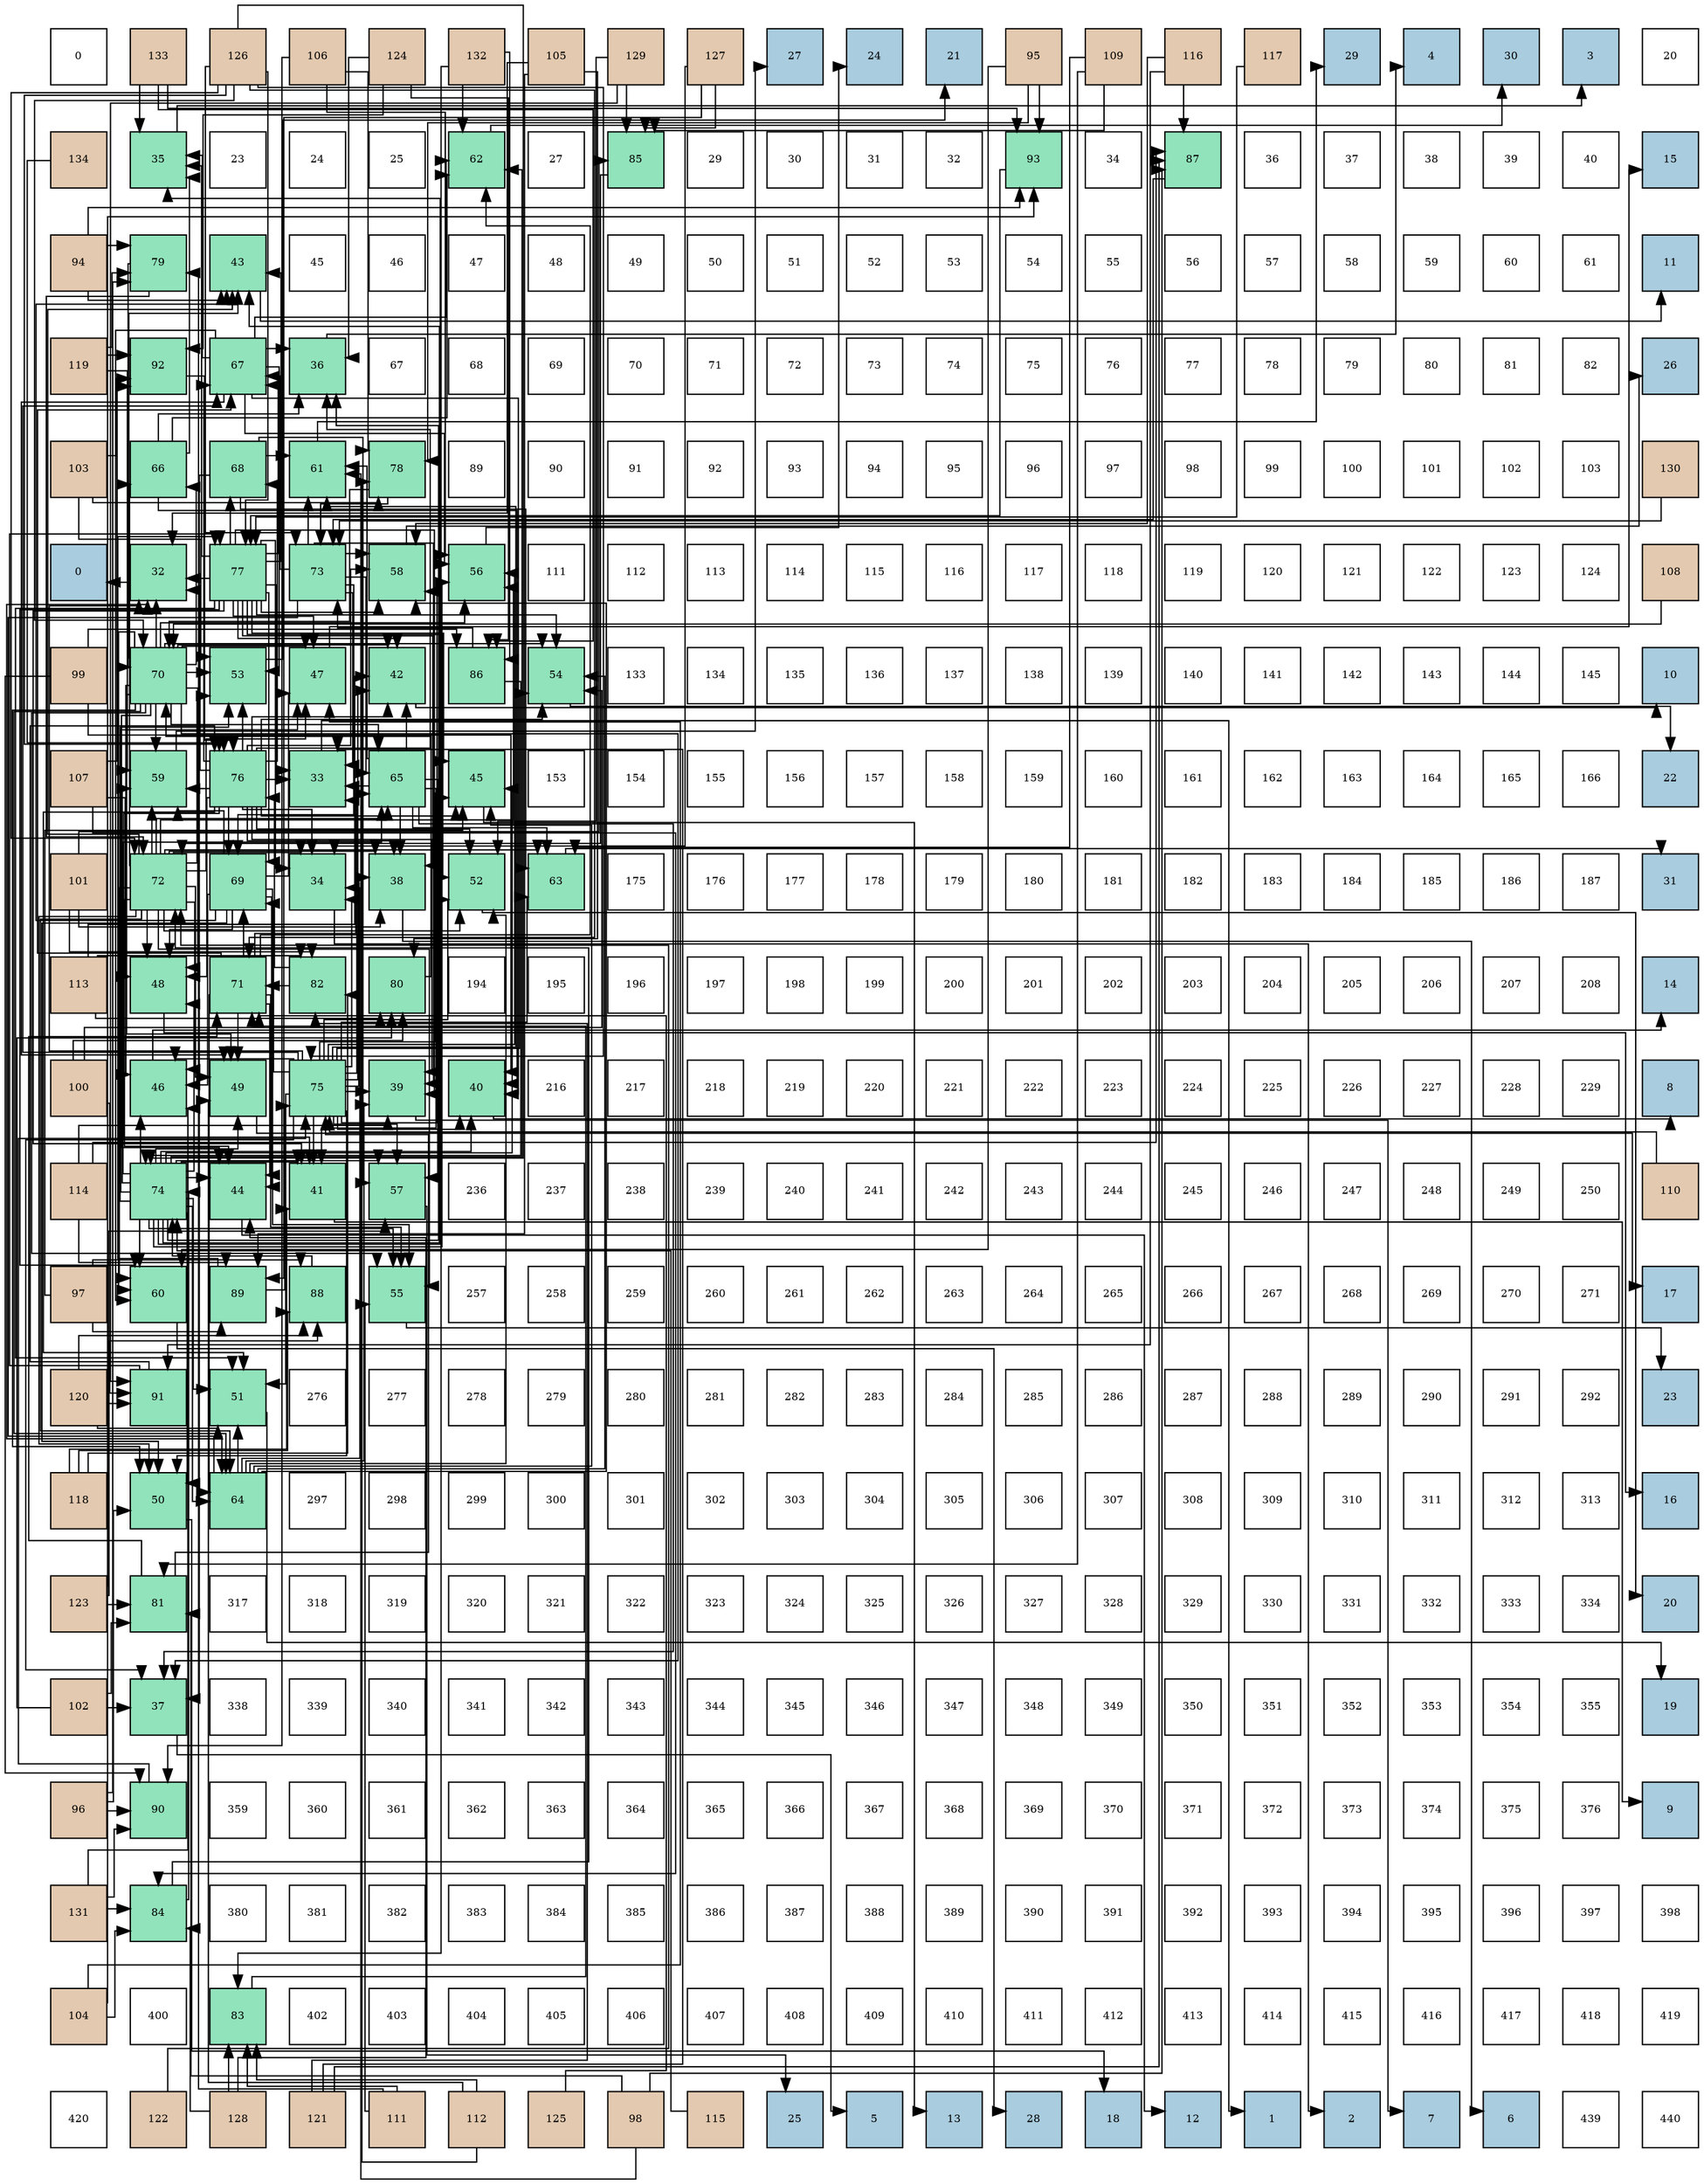 digraph layout{
 rankdir=TB;
 splines=ortho;
 node [style=filled shape=square fixedsize=true width=0.6];
0[label="0", fontsize=8, fillcolor="#ffffff"];
1[label="133", fontsize=8, fillcolor="#e3c9af"];
2[label="126", fontsize=8, fillcolor="#e3c9af"];
3[label="106", fontsize=8, fillcolor="#e3c9af"];
4[label="124", fontsize=8, fillcolor="#e3c9af"];
5[label="132", fontsize=8, fillcolor="#e3c9af"];
6[label="105", fontsize=8, fillcolor="#e3c9af"];
7[label="129", fontsize=8, fillcolor="#e3c9af"];
8[label="127", fontsize=8, fillcolor="#e3c9af"];
9[label="27", fontsize=8, fillcolor="#a9ccde"];
10[label="24", fontsize=8, fillcolor="#a9ccde"];
11[label="21", fontsize=8, fillcolor="#a9ccde"];
12[label="95", fontsize=8, fillcolor="#e3c9af"];
13[label="109", fontsize=8, fillcolor="#e3c9af"];
14[label="116", fontsize=8, fillcolor="#e3c9af"];
15[label="117", fontsize=8, fillcolor="#e3c9af"];
16[label="29", fontsize=8, fillcolor="#a9ccde"];
17[label="4", fontsize=8, fillcolor="#a9ccde"];
18[label="30", fontsize=8, fillcolor="#a9ccde"];
19[label="3", fontsize=8, fillcolor="#a9ccde"];
20[label="20", fontsize=8, fillcolor="#ffffff"];
21[label="134", fontsize=8, fillcolor="#e3c9af"];
22[label="35", fontsize=8, fillcolor="#91e3bb"];
23[label="23", fontsize=8, fillcolor="#ffffff"];
24[label="24", fontsize=8, fillcolor="#ffffff"];
25[label="25", fontsize=8, fillcolor="#ffffff"];
26[label="62", fontsize=8, fillcolor="#91e3bb"];
27[label="27", fontsize=8, fillcolor="#ffffff"];
28[label="85", fontsize=8, fillcolor="#91e3bb"];
29[label="29", fontsize=8, fillcolor="#ffffff"];
30[label="30", fontsize=8, fillcolor="#ffffff"];
31[label="31", fontsize=8, fillcolor="#ffffff"];
32[label="32", fontsize=8, fillcolor="#ffffff"];
33[label="93", fontsize=8, fillcolor="#91e3bb"];
34[label="34", fontsize=8, fillcolor="#ffffff"];
35[label="87", fontsize=8, fillcolor="#91e3bb"];
36[label="36", fontsize=8, fillcolor="#ffffff"];
37[label="37", fontsize=8, fillcolor="#ffffff"];
38[label="38", fontsize=8, fillcolor="#ffffff"];
39[label="39", fontsize=8, fillcolor="#ffffff"];
40[label="40", fontsize=8, fillcolor="#ffffff"];
41[label="15", fontsize=8, fillcolor="#a9ccde"];
42[label="94", fontsize=8, fillcolor="#e3c9af"];
43[label="79", fontsize=8, fillcolor="#91e3bb"];
44[label="43", fontsize=8, fillcolor="#91e3bb"];
45[label="45", fontsize=8, fillcolor="#ffffff"];
46[label="46", fontsize=8, fillcolor="#ffffff"];
47[label="47", fontsize=8, fillcolor="#ffffff"];
48[label="48", fontsize=8, fillcolor="#ffffff"];
49[label="49", fontsize=8, fillcolor="#ffffff"];
50[label="50", fontsize=8, fillcolor="#ffffff"];
51[label="51", fontsize=8, fillcolor="#ffffff"];
52[label="52", fontsize=8, fillcolor="#ffffff"];
53[label="53", fontsize=8, fillcolor="#ffffff"];
54[label="54", fontsize=8, fillcolor="#ffffff"];
55[label="55", fontsize=8, fillcolor="#ffffff"];
56[label="56", fontsize=8, fillcolor="#ffffff"];
57[label="57", fontsize=8, fillcolor="#ffffff"];
58[label="58", fontsize=8, fillcolor="#ffffff"];
59[label="59", fontsize=8, fillcolor="#ffffff"];
60[label="60", fontsize=8, fillcolor="#ffffff"];
61[label="61", fontsize=8, fillcolor="#ffffff"];
62[label="11", fontsize=8, fillcolor="#a9ccde"];
63[label="119", fontsize=8, fillcolor="#e3c9af"];
64[label="92", fontsize=8, fillcolor="#91e3bb"];
65[label="67", fontsize=8, fillcolor="#91e3bb"];
66[label="36", fontsize=8, fillcolor="#91e3bb"];
67[label="67", fontsize=8, fillcolor="#ffffff"];
68[label="68", fontsize=8, fillcolor="#ffffff"];
69[label="69", fontsize=8, fillcolor="#ffffff"];
70[label="70", fontsize=8, fillcolor="#ffffff"];
71[label="71", fontsize=8, fillcolor="#ffffff"];
72[label="72", fontsize=8, fillcolor="#ffffff"];
73[label="73", fontsize=8, fillcolor="#ffffff"];
74[label="74", fontsize=8, fillcolor="#ffffff"];
75[label="75", fontsize=8, fillcolor="#ffffff"];
76[label="76", fontsize=8, fillcolor="#ffffff"];
77[label="77", fontsize=8, fillcolor="#ffffff"];
78[label="78", fontsize=8, fillcolor="#ffffff"];
79[label="79", fontsize=8, fillcolor="#ffffff"];
80[label="80", fontsize=8, fillcolor="#ffffff"];
81[label="81", fontsize=8, fillcolor="#ffffff"];
82[label="82", fontsize=8, fillcolor="#ffffff"];
83[label="26", fontsize=8, fillcolor="#a9ccde"];
84[label="103", fontsize=8, fillcolor="#e3c9af"];
85[label="66", fontsize=8, fillcolor="#91e3bb"];
86[label="68", fontsize=8, fillcolor="#91e3bb"];
87[label="61", fontsize=8, fillcolor="#91e3bb"];
88[label="78", fontsize=8, fillcolor="#91e3bb"];
89[label="89", fontsize=8, fillcolor="#ffffff"];
90[label="90", fontsize=8, fillcolor="#ffffff"];
91[label="91", fontsize=8, fillcolor="#ffffff"];
92[label="92", fontsize=8, fillcolor="#ffffff"];
93[label="93", fontsize=8, fillcolor="#ffffff"];
94[label="94", fontsize=8, fillcolor="#ffffff"];
95[label="95", fontsize=8, fillcolor="#ffffff"];
96[label="96", fontsize=8, fillcolor="#ffffff"];
97[label="97", fontsize=8, fillcolor="#ffffff"];
98[label="98", fontsize=8, fillcolor="#ffffff"];
99[label="99", fontsize=8, fillcolor="#ffffff"];
100[label="100", fontsize=8, fillcolor="#ffffff"];
101[label="101", fontsize=8, fillcolor="#ffffff"];
102[label="102", fontsize=8, fillcolor="#ffffff"];
103[label="103", fontsize=8, fillcolor="#ffffff"];
104[label="130", fontsize=8, fillcolor="#e3c9af"];
105[label="0", fontsize=8, fillcolor="#a9ccde"];
106[label="32", fontsize=8, fillcolor="#91e3bb"];
107[label="77", fontsize=8, fillcolor="#91e3bb"];
108[label="73", fontsize=8, fillcolor="#91e3bb"];
109[label="58", fontsize=8, fillcolor="#91e3bb"];
110[label="56", fontsize=8, fillcolor="#91e3bb"];
111[label="111", fontsize=8, fillcolor="#ffffff"];
112[label="112", fontsize=8, fillcolor="#ffffff"];
113[label="113", fontsize=8, fillcolor="#ffffff"];
114[label="114", fontsize=8, fillcolor="#ffffff"];
115[label="115", fontsize=8, fillcolor="#ffffff"];
116[label="116", fontsize=8, fillcolor="#ffffff"];
117[label="117", fontsize=8, fillcolor="#ffffff"];
118[label="118", fontsize=8, fillcolor="#ffffff"];
119[label="119", fontsize=8, fillcolor="#ffffff"];
120[label="120", fontsize=8, fillcolor="#ffffff"];
121[label="121", fontsize=8, fillcolor="#ffffff"];
122[label="122", fontsize=8, fillcolor="#ffffff"];
123[label="123", fontsize=8, fillcolor="#ffffff"];
124[label="124", fontsize=8, fillcolor="#ffffff"];
125[label="108", fontsize=8, fillcolor="#e3c9af"];
126[label="99", fontsize=8, fillcolor="#e3c9af"];
127[label="70", fontsize=8, fillcolor="#91e3bb"];
128[label="53", fontsize=8, fillcolor="#91e3bb"];
129[label="47", fontsize=8, fillcolor="#91e3bb"];
130[label="42", fontsize=8, fillcolor="#91e3bb"];
131[label="86", fontsize=8, fillcolor="#91e3bb"];
132[label="54", fontsize=8, fillcolor="#91e3bb"];
133[label="133", fontsize=8, fillcolor="#ffffff"];
134[label="134", fontsize=8, fillcolor="#ffffff"];
135[label="135", fontsize=8, fillcolor="#ffffff"];
136[label="136", fontsize=8, fillcolor="#ffffff"];
137[label="137", fontsize=8, fillcolor="#ffffff"];
138[label="138", fontsize=8, fillcolor="#ffffff"];
139[label="139", fontsize=8, fillcolor="#ffffff"];
140[label="140", fontsize=8, fillcolor="#ffffff"];
141[label="141", fontsize=8, fillcolor="#ffffff"];
142[label="142", fontsize=8, fillcolor="#ffffff"];
143[label="143", fontsize=8, fillcolor="#ffffff"];
144[label="144", fontsize=8, fillcolor="#ffffff"];
145[label="145", fontsize=8, fillcolor="#ffffff"];
146[label="10", fontsize=8, fillcolor="#a9ccde"];
147[label="107", fontsize=8, fillcolor="#e3c9af"];
148[label="59", fontsize=8, fillcolor="#91e3bb"];
149[label="76", fontsize=8, fillcolor="#91e3bb"];
150[label="33", fontsize=8, fillcolor="#91e3bb"];
151[label="65", fontsize=8, fillcolor="#91e3bb"];
152[label="45", fontsize=8, fillcolor="#91e3bb"];
153[label="153", fontsize=8, fillcolor="#ffffff"];
154[label="154", fontsize=8, fillcolor="#ffffff"];
155[label="155", fontsize=8, fillcolor="#ffffff"];
156[label="156", fontsize=8, fillcolor="#ffffff"];
157[label="157", fontsize=8, fillcolor="#ffffff"];
158[label="158", fontsize=8, fillcolor="#ffffff"];
159[label="159", fontsize=8, fillcolor="#ffffff"];
160[label="160", fontsize=8, fillcolor="#ffffff"];
161[label="161", fontsize=8, fillcolor="#ffffff"];
162[label="162", fontsize=8, fillcolor="#ffffff"];
163[label="163", fontsize=8, fillcolor="#ffffff"];
164[label="164", fontsize=8, fillcolor="#ffffff"];
165[label="165", fontsize=8, fillcolor="#ffffff"];
166[label="166", fontsize=8, fillcolor="#ffffff"];
167[label="22", fontsize=8, fillcolor="#a9ccde"];
168[label="101", fontsize=8, fillcolor="#e3c9af"];
169[label="72", fontsize=8, fillcolor="#91e3bb"];
170[label="69", fontsize=8, fillcolor="#91e3bb"];
171[label="34", fontsize=8, fillcolor="#91e3bb"];
172[label="38", fontsize=8, fillcolor="#91e3bb"];
173[label="52", fontsize=8, fillcolor="#91e3bb"];
174[label="63", fontsize=8, fillcolor="#91e3bb"];
175[label="175", fontsize=8, fillcolor="#ffffff"];
176[label="176", fontsize=8, fillcolor="#ffffff"];
177[label="177", fontsize=8, fillcolor="#ffffff"];
178[label="178", fontsize=8, fillcolor="#ffffff"];
179[label="179", fontsize=8, fillcolor="#ffffff"];
180[label="180", fontsize=8, fillcolor="#ffffff"];
181[label="181", fontsize=8, fillcolor="#ffffff"];
182[label="182", fontsize=8, fillcolor="#ffffff"];
183[label="183", fontsize=8, fillcolor="#ffffff"];
184[label="184", fontsize=8, fillcolor="#ffffff"];
185[label="185", fontsize=8, fillcolor="#ffffff"];
186[label="186", fontsize=8, fillcolor="#ffffff"];
187[label="187", fontsize=8, fillcolor="#ffffff"];
188[label="31", fontsize=8, fillcolor="#a9ccde"];
189[label="113", fontsize=8, fillcolor="#e3c9af"];
190[label="48", fontsize=8, fillcolor="#91e3bb"];
191[label="71", fontsize=8, fillcolor="#91e3bb"];
192[label="82", fontsize=8, fillcolor="#91e3bb"];
193[label="80", fontsize=8, fillcolor="#91e3bb"];
194[label="194", fontsize=8, fillcolor="#ffffff"];
195[label="195", fontsize=8, fillcolor="#ffffff"];
196[label="196", fontsize=8, fillcolor="#ffffff"];
197[label="197", fontsize=8, fillcolor="#ffffff"];
198[label="198", fontsize=8, fillcolor="#ffffff"];
199[label="199", fontsize=8, fillcolor="#ffffff"];
200[label="200", fontsize=8, fillcolor="#ffffff"];
201[label="201", fontsize=8, fillcolor="#ffffff"];
202[label="202", fontsize=8, fillcolor="#ffffff"];
203[label="203", fontsize=8, fillcolor="#ffffff"];
204[label="204", fontsize=8, fillcolor="#ffffff"];
205[label="205", fontsize=8, fillcolor="#ffffff"];
206[label="206", fontsize=8, fillcolor="#ffffff"];
207[label="207", fontsize=8, fillcolor="#ffffff"];
208[label="208", fontsize=8, fillcolor="#ffffff"];
209[label="14", fontsize=8, fillcolor="#a9ccde"];
210[label="100", fontsize=8, fillcolor="#e3c9af"];
211[label="46", fontsize=8, fillcolor="#91e3bb"];
212[label="49", fontsize=8, fillcolor="#91e3bb"];
213[label="75", fontsize=8, fillcolor="#91e3bb"];
214[label="39", fontsize=8, fillcolor="#91e3bb"];
215[label="40", fontsize=8, fillcolor="#91e3bb"];
216[label="216", fontsize=8, fillcolor="#ffffff"];
217[label="217", fontsize=8, fillcolor="#ffffff"];
218[label="218", fontsize=8, fillcolor="#ffffff"];
219[label="219", fontsize=8, fillcolor="#ffffff"];
220[label="220", fontsize=8, fillcolor="#ffffff"];
221[label="221", fontsize=8, fillcolor="#ffffff"];
222[label="222", fontsize=8, fillcolor="#ffffff"];
223[label="223", fontsize=8, fillcolor="#ffffff"];
224[label="224", fontsize=8, fillcolor="#ffffff"];
225[label="225", fontsize=8, fillcolor="#ffffff"];
226[label="226", fontsize=8, fillcolor="#ffffff"];
227[label="227", fontsize=8, fillcolor="#ffffff"];
228[label="228", fontsize=8, fillcolor="#ffffff"];
229[label="229", fontsize=8, fillcolor="#ffffff"];
230[label="8", fontsize=8, fillcolor="#a9ccde"];
231[label="114", fontsize=8, fillcolor="#e3c9af"];
232[label="74", fontsize=8, fillcolor="#91e3bb"];
233[label="44", fontsize=8, fillcolor="#91e3bb"];
234[label="41", fontsize=8, fillcolor="#91e3bb"];
235[label="57", fontsize=8, fillcolor="#91e3bb"];
236[label="236", fontsize=8, fillcolor="#ffffff"];
237[label="237", fontsize=8, fillcolor="#ffffff"];
238[label="238", fontsize=8, fillcolor="#ffffff"];
239[label="239", fontsize=8, fillcolor="#ffffff"];
240[label="240", fontsize=8, fillcolor="#ffffff"];
241[label="241", fontsize=8, fillcolor="#ffffff"];
242[label="242", fontsize=8, fillcolor="#ffffff"];
243[label="243", fontsize=8, fillcolor="#ffffff"];
244[label="244", fontsize=8, fillcolor="#ffffff"];
245[label="245", fontsize=8, fillcolor="#ffffff"];
246[label="246", fontsize=8, fillcolor="#ffffff"];
247[label="247", fontsize=8, fillcolor="#ffffff"];
248[label="248", fontsize=8, fillcolor="#ffffff"];
249[label="249", fontsize=8, fillcolor="#ffffff"];
250[label="250", fontsize=8, fillcolor="#ffffff"];
251[label="110", fontsize=8, fillcolor="#e3c9af"];
252[label="97", fontsize=8, fillcolor="#e3c9af"];
253[label="60", fontsize=8, fillcolor="#91e3bb"];
254[label="89", fontsize=8, fillcolor="#91e3bb"];
255[label="88", fontsize=8, fillcolor="#91e3bb"];
256[label="55", fontsize=8, fillcolor="#91e3bb"];
257[label="257", fontsize=8, fillcolor="#ffffff"];
258[label="258", fontsize=8, fillcolor="#ffffff"];
259[label="259", fontsize=8, fillcolor="#ffffff"];
260[label="260", fontsize=8, fillcolor="#ffffff"];
261[label="261", fontsize=8, fillcolor="#ffffff"];
262[label="262", fontsize=8, fillcolor="#ffffff"];
263[label="263", fontsize=8, fillcolor="#ffffff"];
264[label="264", fontsize=8, fillcolor="#ffffff"];
265[label="265", fontsize=8, fillcolor="#ffffff"];
266[label="266", fontsize=8, fillcolor="#ffffff"];
267[label="267", fontsize=8, fillcolor="#ffffff"];
268[label="268", fontsize=8, fillcolor="#ffffff"];
269[label="269", fontsize=8, fillcolor="#ffffff"];
270[label="270", fontsize=8, fillcolor="#ffffff"];
271[label="271", fontsize=8, fillcolor="#ffffff"];
272[label="17", fontsize=8, fillcolor="#a9ccde"];
273[label="120", fontsize=8, fillcolor="#e3c9af"];
274[label="91", fontsize=8, fillcolor="#91e3bb"];
275[label="51", fontsize=8, fillcolor="#91e3bb"];
276[label="276", fontsize=8, fillcolor="#ffffff"];
277[label="277", fontsize=8, fillcolor="#ffffff"];
278[label="278", fontsize=8, fillcolor="#ffffff"];
279[label="279", fontsize=8, fillcolor="#ffffff"];
280[label="280", fontsize=8, fillcolor="#ffffff"];
281[label="281", fontsize=8, fillcolor="#ffffff"];
282[label="282", fontsize=8, fillcolor="#ffffff"];
283[label="283", fontsize=8, fillcolor="#ffffff"];
284[label="284", fontsize=8, fillcolor="#ffffff"];
285[label="285", fontsize=8, fillcolor="#ffffff"];
286[label="286", fontsize=8, fillcolor="#ffffff"];
287[label="287", fontsize=8, fillcolor="#ffffff"];
288[label="288", fontsize=8, fillcolor="#ffffff"];
289[label="289", fontsize=8, fillcolor="#ffffff"];
290[label="290", fontsize=8, fillcolor="#ffffff"];
291[label="291", fontsize=8, fillcolor="#ffffff"];
292[label="292", fontsize=8, fillcolor="#ffffff"];
293[label="23", fontsize=8, fillcolor="#a9ccde"];
294[label="118", fontsize=8, fillcolor="#e3c9af"];
295[label="50", fontsize=8, fillcolor="#91e3bb"];
296[label="64", fontsize=8, fillcolor="#91e3bb"];
297[label="297", fontsize=8, fillcolor="#ffffff"];
298[label="298", fontsize=8, fillcolor="#ffffff"];
299[label="299", fontsize=8, fillcolor="#ffffff"];
300[label="300", fontsize=8, fillcolor="#ffffff"];
301[label="301", fontsize=8, fillcolor="#ffffff"];
302[label="302", fontsize=8, fillcolor="#ffffff"];
303[label="303", fontsize=8, fillcolor="#ffffff"];
304[label="304", fontsize=8, fillcolor="#ffffff"];
305[label="305", fontsize=8, fillcolor="#ffffff"];
306[label="306", fontsize=8, fillcolor="#ffffff"];
307[label="307", fontsize=8, fillcolor="#ffffff"];
308[label="308", fontsize=8, fillcolor="#ffffff"];
309[label="309", fontsize=8, fillcolor="#ffffff"];
310[label="310", fontsize=8, fillcolor="#ffffff"];
311[label="311", fontsize=8, fillcolor="#ffffff"];
312[label="312", fontsize=8, fillcolor="#ffffff"];
313[label="313", fontsize=8, fillcolor="#ffffff"];
314[label="16", fontsize=8, fillcolor="#a9ccde"];
315[label="123", fontsize=8, fillcolor="#e3c9af"];
316[label="81", fontsize=8, fillcolor="#91e3bb"];
317[label="317", fontsize=8, fillcolor="#ffffff"];
318[label="318", fontsize=8, fillcolor="#ffffff"];
319[label="319", fontsize=8, fillcolor="#ffffff"];
320[label="320", fontsize=8, fillcolor="#ffffff"];
321[label="321", fontsize=8, fillcolor="#ffffff"];
322[label="322", fontsize=8, fillcolor="#ffffff"];
323[label="323", fontsize=8, fillcolor="#ffffff"];
324[label="324", fontsize=8, fillcolor="#ffffff"];
325[label="325", fontsize=8, fillcolor="#ffffff"];
326[label="326", fontsize=8, fillcolor="#ffffff"];
327[label="327", fontsize=8, fillcolor="#ffffff"];
328[label="328", fontsize=8, fillcolor="#ffffff"];
329[label="329", fontsize=8, fillcolor="#ffffff"];
330[label="330", fontsize=8, fillcolor="#ffffff"];
331[label="331", fontsize=8, fillcolor="#ffffff"];
332[label="332", fontsize=8, fillcolor="#ffffff"];
333[label="333", fontsize=8, fillcolor="#ffffff"];
334[label="334", fontsize=8, fillcolor="#ffffff"];
335[label="20", fontsize=8, fillcolor="#a9ccde"];
336[label="102", fontsize=8, fillcolor="#e3c9af"];
337[label="37", fontsize=8, fillcolor="#91e3bb"];
338[label="338", fontsize=8, fillcolor="#ffffff"];
339[label="339", fontsize=8, fillcolor="#ffffff"];
340[label="340", fontsize=8, fillcolor="#ffffff"];
341[label="341", fontsize=8, fillcolor="#ffffff"];
342[label="342", fontsize=8, fillcolor="#ffffff"];
343[label="343", fontsize=8, fillcolor="#ffffff"];
344[label="344", fontsize=8, fillcolor="#ffffff"];
345[label="345", fontsize=8, fillcolor="#ffffff"];
346[label="346", fontsize=8, fillcolor="#ffffff"];
347[label="347", fontsize=8, fillcolor="#ffffff"];
348[label="348", fontsize=8, fillcolor="#ffffff"];
349[label="349", fontsize=8, fillcolor="#ffffff"];
350[label="350", fontsize=8, fillcolor="#ffffff"];
351[label="351", fontsize=8, fillcolor="#ffffff"];
352[label="352", fontsize=8, fillcolor="#ffffff"];
353[label="353", fontsize=8, fillcolor="#ffffff"];
354[label="354", fontsize=8, fillcolor="#ffffff"];
355[label="355", fontsize=8, fillcolor="#ffffff"];
356[label="19", fontsize=8, fillcolor="#a9ccde"];
357[label="96", fontsize=8, fillcolor="#e3c9af"];
358[label="90", fontsize=8, fillcolor="#91e3bb"];
359[label="359", fontsize=8, fillcolor="#ffffff"];
360[label="360", fontsize=8, fillcolor="#ffffff"];
361[label="361", fontsize=8, fillcolor="#ffffff"];
362[label="362", fontsize=8, fillcolor="#ffffff"];
363[label="363", fontsize=8, fillcolor="#ffffff"];
364[label="364", fontsize=8, fillcolor="#ffffff"];
365[label="365", fontsize=8, fillcolor="#ffffff"];
366[label="366", fontsize=8, fillcolor="#ffffff"];
367[label="367", fontsize=8, fillcolor="#ffffff"];
368[label="368", fontsize=8, fillcolor="#ffffff"];
369[label="369", fontsize=8, fillcolor="#ffffff"];
370[label="370", fontsize=8, fillcolor="#ffffff"];
371[label="371", fontsize=8, fillcolor="#ffffff"];
372[label="372", fontsize=8, fillcolor="#ffffff"];
373[label="373", fontsize=8, fillcolor="#ffffff"];
374[label="374", fontsize=8, fillcolor="#ffffff"];
375[label="375", fontsize=8, fillcolor="#ffffff"];
376[label="376", fontsize=8, fillcolor="#ffffff"];
377[label="9", fontsize=8, fillcolor="#a9ccde"];
378[label="131", fontsize=8, fillcolor="#e3c9af"];
379[label="84", fontsize=8, fillcolor="#91e3bb"];
380[label="380", fontsize=8, fillcolor="#ffffff"];
381[label="381", fontsize=8, fillcolor="#ffffff"];
382[label="382", fontsize=8, fillcolor="#ffffff"];
383[label="383", fontsize=8, fillcolor="#ffffff"];
384[label="384", fontsize=8, fillcolor="#ffffff"];
385[label="385", fontsize=8, fillcolor="#ffffff"];
386[label="386", fontsize=8, fillcolor="#ffffff"];
387[label="387", fontsize=8, fillcolor="#ffffff"];
388[label="388", fontsize=8, fillcolor="#ffffff"];
389[label="389", fontsize=8, fillcolor="#ffffff"];
390[label="390", fontsize=8, fillcolor="#ffffff"];
391[label="391", fontsize=8, fillcolor="#ffffff"];
392[label="392", fontsize=8, fillcolor="#ffffff"];
393[label="393", fontsize=8, fillcolor="#ffffff"];
394[label="394", fontsize=8, fillcolor="#ffffff"];
395[label="395", fontsize=8, fillcolor="#ffffff"];
396[label="396", fontsize=8, fillcolor="#ffffff"];
397[label="397", fontsize=8, fillcolor="#ffffff"];
398[label="398", fontsize=8, fillcolor="#ffffff"];
399[label="104", fontsize=8, fillcolor="#e3c9af"];
400[label="400", fontsize=8, fillcolor="#ffffff"];
401[label="83", fontsize=8, fillcolor="#91e3bb"];
402[label="402", fontsize=8, fillcolor="#ffffff"];
403[label="403", fontsize=8, fillcolor="#ffffff"];
404[label="404", fontsize=8, fillcolor="#ffffff"];
405[label="405", fontsize=8, fillcolor="#ffffff"];
406[label="406", fontsize=8, fillcolor="#ffffff"];
407[label="407", fontsize=8, fillcolor="#ffffff"];
408[label="408", fontsize=8, fillcolor="#ffffff"];
409[label="409", fontsize=8, fillcolor="#ffffff"];
410[label="410", fontsize=8, fillcolor="#ffffff"];
411[label="411", fontsize=8, fillcolor="#ffffff"];
412[label="412", fontsize=8, fillcolor="#ffffff"];
413[label="413", fontsize=8, fillcolor="#ffffff"];
414[label="414", fontsize=8, fillcolor="#ffffff"];
415[label="415", fontsize=8, fillcolor="#ffffff"];
416[label="416", fontsize=8, fillcolor="#ffffff"];
417[label="417", fontsize=8, fillcolor="#ffffff"];
418[label="418", fontsize=8, fillcolor="#ffffff"];
419[label="419", fontsize=8, fillcolor="#ffffff"];
420[label="420", fontsize=8, fillcolor="#ffffff"];
421[label="122", fontsize=8, fillcolor="#e3c9af"];
422[label="128", fontsize=8, fillcolor="#e3c9af"];
423[label="121", fontsize=8, fillcolor="#e3c9af"];
424[label="111", fontsize=8, fillcolor="#e3c9af"];
425[label="112", fontsize=8, fillcolor="#e3c9af"];
426[label="125", fontsize=8, fillcolor="#e3c9af"];
427[label="98", fontsize=8, fillcolor="#e3c9af"];
428[label="115", fontsize=8, fillcolor="#e3c9af"];
429[label="25", fontsize=8, fillcolor="#a9ccde"];
430[label="5", fontsize=8, fillcolor="#a9ccde"];
431[label="13", fontsize=8, fillcolor="#a9ccde"];
432[label="28", fontsize=8, fillcolor="#a9ccde"];
433[label="18", fontsize=8, fillcolor="#a9ccde"];
434[label="12", fontsize=8, fillcolor="#a9ccde"];
435[label="1", fontsize=8, fillcolor="#a9ccde"];
436[label="2", fontsize=8, fillcolor="#a9ccde"];
437[label="7", fontsize=8, fillcolor="#a9ccde"];
438[label="6", fontsize=8, fillcolor="#a9ccde"];
439[label="439", fontsize=8, fillcolor="#ffffff"];
440[label="440", fontsize=8, fillcolor="#ffffff"];
edge [constraint=false, style=vis];106 -> 105;
150 -> 435;
171 -> 436;
22 -> 19;
66 -> 17;
337 -> 430;
172 -> 438;
214 -> 437;
215 -> 230;
234 -> 377;
130 -> 146;
44 -> 62;
233 -> 434;
152 -> 431;
211 -> 209;
129 -> 41;
190 -> 314;
212 -> 272;
295 -> 433;
275 -> 356;
173 -> 335;
128 -> 11;
132 -> 167;
256 -> 293;
110 -> 10;
235 -> 429;
109 -> 83;
148 -> 9;
253 -> 432;
87 -> 16;
26 -> 18;
174 -> 188;
296 -> 106;
296 -> 171;
296 -> 214;
296 -> 152;
296 -> 275;
296 -> 173;
296 -> 132;
296 -> 109;
151 -> 150;
151 -> 337;
151 -> 172;
151 -> 234;
151 -> 130;
151 -> 235;
151 -> 87;
151 -> 174;
85 -> 22;
85 -> 66;
85 -> 215;
85 -> 26;
65 -> 22;
65 -> 66;
65 -> 215;
65 -> 212;
65 -> 128;
65 -> 110;
65 -> 253;
65 -> 26;
86 -> 337;
86 -> 235;
86 -> 87;
86 -> 174;
170 -> 44;
170 -> 233;
170 -> 211;
170 -> 129;
170 -> 190;
170 -> 295;
170 -> 256;
170 -> 148;
127 -> 106;
127 -> 337;
127 -> 130;
127 -> 44;
127 -> 233;
127 -> 211;
127 -> 129;
127 -> 190;
127 -> 212;
127 -> 295;
127 -> 128;
127 -> 132;
127 -> 256;
127 -> 110;
127 -> 148;
127 -> 253;
127 -> 296;
127 -> 151;
127 -> 85;
191 -> 233;
191 -> 212;
191 -> 256;
191 -> 26;
191 -> 296;
191 -> 151;
191 -> 65;
191 -> 170;
169 -> 171;
169 -> 172;
169 -> 44;
169 -> 233;
169 -> 211;
169 -> 129;
169 -> 190;
169 -> 212;
169 -> 295;
169 -> 173;
169 -> 128;
169 -> 256;
169 -> 110;
169 -> 148;
169 -> 253;
169 -> 174;
169 -> 296;
169 -> 151;
169 -> 85;
108 -> 150;
108 -> 214;
108 -> 109;
108 -> 87;
108 -> 296;
108 -> 151;
108 -> 65;
108 -> 170;
232 -> 22;
232 -> 66;
232 -> 215;
232 -> 234;
232 -> 44;
232 -> 233;
232 -> 152;
232 -> 211;
232 -> 129;
232 -> 190;
232 -> 212;
232 -> 295;
232 -> 275;
232 -> 128;
232 -> 256;
232 -> 110;
232 -> 235;
232 -> 148;
232 -> 253;
232 -> 26;
232 -> 296;
232 -> 151;
213 -> 106;
213 -> 150;
213 -> 171;
213 -> 337;
213 -> 172;
213 -> 214;
213 -> 215;
213 -> 234;
213 -> 130;
213 -> 152;
213 -> 211;
213 -> 295;
213 -> 275;
213 -> 173;
213 -> 132;
213 -> 110;
213 -> 235;
213 -> 109;
213 -> 87;
213 -> 174;
213 -> 65;
213 -> 170;
149 -> 106;
149 -> 150;
149 -> 171;
149 -> 66;
149 -> 172;
149 -> 214;
149 -> 234;
149 -> 130;
149 -> 152;
149 -> 190;
149 -> 275;
149 -> 173;
149 -> 128;
149 -> 132;
149 -> 109;
149 -> 148;
149 -> 65;
149 -> 86;
149 -> 170;
107 -> 106;
107 -> 150;
107 -> 171;
107 -> 22;
107 -> 172;
107 -> 214;
107 -> 234;
107 -> 130;
107 -> 44;
107 -> 152;
107 -> 129;
107 -> 275;
107 -> 173;
107 -> 132;
107 -> 109;
107 -> 253;
107 -> 65;
107 -> 86;
107 -> 170;
88 -> 127;
88 -> 108;
43 -> 127;
43 -> 169;
193 -> 127;
316 -> 191;
316 -> 213;
192 -> 191;
192 -> 149;
401 -> 191;
379 -> 169;
379 -> 232;
28 -> 169;
131 -> 108;
131 -> 232;
35 -> 108;
255 -> 232;
254 -> 213;
254 -> 107;
358 -> 213;
274 -> 149;
274 -> 107;
64 -> 149;
33 -> 107;
42 -> 44;
42 -> 43;
42 -> 33;
12 -> 253;
12 -> 88;
12 -> 33;
357 -> 295;
357 -> 43;
357 -> 358;
252 -> 152;
252 -> 255;
252 -> 254;
427 -> 87;
427 -> 316;
427 -> 35;
126 -> 215;
126 -> 131;
126 -> 358;
210 -> 132;
210 -> 193;
210 -> 274;
168 -> 172;
168 -> 192;
168 -> 28;
336 -> 337;
336 -> 193;
336 -> 316;
84 -> 128;
84 -> 88;
84 -> 64;
399 -> 129;
399 -> 379;
399 -> 33;
6 -> 106;
6 -> 193;
6 -> 254;
3 -> 110;
3 -> 88;
3 -> 358;
147 -> 190;
147 -> 379;
147 -> 64;
125 -> 127;
13 -> 174;
13 -> 316;
13 -> 28;
251 -> 213;
424 -> 256;
424 -> 43;
424 -> 401;
425 -> 212;
425 -> 88;
425 -> 401;
189 -> 130;
189 -> 193;
189 -> 192;
231 -> 214;
231 -> 35;
231 -> 254;
428 -> 232;
14 -> 109;
14 -> 35;
14 -> 274;
15 -> 107;
294 -> 234;
294 -> 192;
294 -> 255;
63 -> 148;
63 -> 43;
63 -> 64;
273 -> 275;
273 -> 255;
273 -> 274;
423 -> 150;
423 -> 192;
423 -> 35;
421 -> 169;
315 -> 235;
315 -> 316;
315 -> 255;
4 -> 66;
4 -> 131;
4 -> 64;
426 -> 191;
2 -> 127;
2 -> 191;
2 -> 169;
2 -> 108;
2 -> 232;
2 -> 213;
2 -> 149;
2 -> 107;
8 -> 171;
8 -> 28;
8 -> 254;
422 -> 233;
422 -> 401;
422 -> 379;
7 -> 173;
7 -> 28;
7 -> 274;
104 -> 108;
378 -> 211;
378 -> 379;
378 -> 358;
5 -> 26;
5 -> 401;
5 -> 131;
1 -> 22;
1 -> 131;
1 -> 33;
21 -> 149;
edge [constraint=true, style=invis];
0 -> 21 -> 42 -> 63 -> 84 -> 105 -> 126 -> 147 -> 168 -> 189 -> 210 -> 231 -> 252 -> 273 -> 294 -> 315 -> 336 -> 357 -> 378 -> 399 -> 420;
1 -> 22 -> 43 -> 64 -> 85 -> 106 -> 127 -> 148 -> 169 -> 190 -> 211 -> 232 -> 253 -> 274 -> 295 -> 316 -> 337 -> 358 -> 379 -> 400 -> 421;
2 -> 23 -> 44 -> 65 -> 86 -> 107 -> 128 -> 149 -> 170 -> 191 -> 212 -> 233 -> 254 -> 275 -> 296 -> 317 -> 338 -> 359 -> 380 -> 401 -> 422;
3 -> 24 -> 45 -> 66 -> 87 -> 108 -> 129 -> 150 -> 171 -> 192 -> 213 -> 234 -> 255 -> 276 -> 297 -> 318 -> 339 -> 360 -> 381 -> 402 -> 423;
4 -> 25 -> 46 -> 67 -> 88 -> 109 -> 130 -> 151 -> 172 -> 193 -> 214 -> 235 -> 256 -> 277 -> 298 -> 319 -> 340 -> 361 -> 382 -> 403 -> 424;
5 -> 26 -> 47 -> 68 -> 89 -> 110 -> 131 -> 152 -> 173 -> 194 -> 215 -> 236 -> 257 -> 278 -> 299 -> 320 -> 341 -> 362 -> 383 -> 404 -> 425;
6 -> 27 -> 48 -> 69 -> 90 -> 111 -> 132 -> 153 -> 174 -> 195 -> 216 -> 237 -> 258 -> 279 -> 300 -> 321 -> 342 -> 363 -> 384 -> 405 -> 426;
7 -> 28 -> 49 -> 70 -> 91 -> 112 -> 133 -> 154 -> 175 -> 196 -> 217 -> 238 -> 259 -> 280 -> 301 -> 322 -> 343 -> 364 -> 385 -> 406 -> 427;
8 -> 29 -> 50 -> 71 -> 92 -> 113 -> 134 -> 155 -> 176 -> 197 -> 218 -> 239 -> 260 -> 281 -> 302 -> 323 -> 344 -> 365 -> 386 -> 407 -> 428;
9 -> 30 -> 51 -> 72 -> 93 -> 114 -> 135 -> 156 -> 177 -> 198 -> 219 -> 240 -> 261 -> 282 -> 303 -> 324 -> 345 -> 366 -> 387 -> 408 -> 429;
10 -> 31 -> 52 -> 73 -> 94 -> 115 -> 136 -> 157 -> 178 -> 199 -> 220 -> 241 -> 262 -> 283 -> 304 -> 325 -> 346 -> 367 -> 388 -> 409 -> 430;
11 -> 32 -> 53 -> 74 -> 95 -> 116 -> 137 -> 158 -> 179 -> 200 -> 221 -> 242 -> 263 -> 284 -> 305 -> 326 -> 347 -> 368 -> 389 -> 410 -> 431;
12 -> 33 -> 54 -> 75 -> 96 -> 117 -> 138 -> 159 -> 180 -> 201 -> 222 -> 243 -> 264 -> 285 -> 306 -> 327 -> 348 -> 369 -> 390 -> 411 -> 432;
13 -> 34 -> 55 -> 76 -> 97 -> 118 -> 139 -> 160 -> 181 -> 202 -> 223 -> 244 -> 265 -> 286 -> 307 -> 328 -> 349 -> 370 -> 391 -> 412 -> 433;
14 -> 35 -> 56 -> 77 -> 98 -> 119 -> 140 -> 161 -> 182 -> 203 -> 224 -> 245 -> 266 -> 287 -> 308 -> 329 -> 350 -> 371 -> 392 -> 413 -> 434;
15 -> 36 -> 57 -> 78 -> 99 -> 120 -> 141 -> 162 -> 183 -> 204 -> 225 -> 246 -> 267 -> 288 -> 309 -> 330 -> 351 -> 372 -> 393 -> 414 -> 435;
16 -> 37 -> 58 -> 79 -> 100 -> 121 -> 142 -> 163 -> 184 -> 205 -> 226 -> 247 -> 268 -> 289 -> 310 -> 331 -> 352 -> 373 -> 394 -> 415 -> 436;
17 -> 38 -> 59 -> 80 -> 101 -> 122 -> 143 -> 164 -> 185 -> 206 -> 227 -> 248 -> 269 -> 290 -> 311 -> 332 -> 353 -> 374 -> 395 -> 416 -> 437;
18 -> 39 -> 60 -> 81 -> 102 -> 123 -> 144 -> 165 -> 186 -> 207 -> 228 -> 249 -> 270 -> 291 -> 312 -> 333 -> 354 -> 375 -> 396 -> 417 -> 438;
19 -> 40 -> 61 -> 82 -> 103 -> 124 -> 145 -> 166 -> 187 -> 208 -> 229 -> 250 -> 271 -> 292 -> 313 -> 334 -> 355 -> 376 -> 397 -> 418 -> 439;
20 -> 41 -> 62 -> 83 -> 104 -> 125 -> 146 -> 167 -> 188 -> 209 -> 230 -> 251 -> 272 -> 293 -> 314 -> 335 -> 356 -> 377 -> 398 -> 419 -> 440;
rank = same {0 -> 1 -> 2 -> 3 -> 4 -> 5 -> 6 -> 7 -> 8 -> 9 -> 10 -> 11 -> 12 -> 13 -> 14 -> 15 -> 16 -> 17 -> 18 -> 19 -> 20};
rank = same {21 -> 22 -> 23 -> 24 -> 25 -> 26 -> 27 -> 28 -> 29 -> 30 -> 31 -> 32 -> 33 -> 34 -> 35 -> 36 -> 37 -> 38 -> 39 -> 40 -> 41};
rank = same {42 -> 43 -> 44 -> 45 -> 46 -> 47 -> 48 -> 49 -> 50 -> 51 -> 52 -> 53 -> 54 -> 55 -> 56 -> 57 -> 58 -> 59 -> 60 -> 61 -> 62};
rank = same {63 -> 64 -> 65 -> 66 -> 67 -> 68 -> 69 -> 70 -> 71 -> 72 -> 73 -> 74 -> 75 -> 76 -> 77 -> 78 -> 79 -> 80 -> 81 -> 82 -> 83};
rank = same {84 -> 85 -> 86 -> 87 -> 88 -> 89 -> 90 -> 91 -> 92 -> 93 -> 94 -> 95 -> 96 -> 97 -> 98 -> 99 -> 100 -> 101 -> 102 -> 103 -> 104};
rank = same {105 -> 106 -> 107 -> 108 -> 109 -> 110 -> 111 -> 112 -> 113 -> 114 -> 115 -> 116 -> 117 -> 118 -> 119 -> 120 -> 121 -> 122 -> 123 -> 124 -> 125};
rank = same {126 -> 127 -> 128 -> 129 -> 130 -> 131 -> 132 -> 133 -> 134 -> 135 -> 136 -> 137 -> 138 -> 139 -> 140 -> 141 -> 142 -> 143 -> 144 -> 145 -> 146};
rank = same {147 -> 148 -> 149 -> 150 -> 151 -> 152 -> 153 -> 154 -> 155 -> 156 -> 157 -> 158 -> 159 -> 160 -> 161 -> 162 -> 163 -> 164 -> 165 -> 166 -> 167};
rank = same {168 -> 169 -> 170 -> 171 -> 172 -> 173 -> 174 -> 175 -> 176 -> 177 -> 178 -> 179 -> 180 -> 181 -> 182 -> 183 -> 184 -> 185 -> 186 -> 187 -> 188};
rank = same {189 -> 190 -> 191 -> 192 -> 193 -> 194 -> 195 -> 196 -> 197 -> 198 -> 199 -> 200 -> 201 -> 202 -> 203 -> 204 -> 205 -> 206 -> 207 -> 208 -> 209};
rank = same {210 -> 211 -> 212 -> 213 -> 214 -> 215 -> 216 -> 217 -> 218 -> 219 -> 220 -> 221 -> 222 -> 223 -> 224 -> 225 -> 226 -> 227 -> 228 -> 229 -> 230};
rank = same {231 -> 232 -> 233 -> 234 -> 235 -> 236 -> 237 -> 238 -> 239 -> 240 -> 241 -> 242 -> 243 -> 244 -> 245 -> 246 -> 247 -> 248 -> 249 -> 250 -> 251};
rank = same {252 -> 253 -> 254 -> 255 -> 256 -> 257 -> 258 -> 259 -> 260 -> 261 -> 262 -> 263 -> 264 -> 265 -> 266 -> 267 -> 268 -> 269 -> 270 -> 271 -> 272};
rank = same {273 -> 274 -> 275 -> 276 -> 277 -> 278 -> 279 -> 280 -> 281 -> 282 -> 283 -> 284 -> 285 -> 286 -> 287 -> 288 -> 289 -> 290 -> 291 -> 292 -> 293};
rank = same {294 -> 295 -> 296 -> 297 -> 298 -> 299 -> 300 -> 301 -> 302 -> 303 -> 304 -> 305 -> 306 -> 307 -> 308 -> 309 -> 310 -> 311 -> 312 -> 313 -> 314};
rank = same {315 -> 316 -> 317 -> 318 -> 319 -> 320 -> 321 -> 322 -> 323 -> 324 -> 325 -> 326 -> 327 -> 328 -> 329 -> 330 -> 331 -> 332 -> 333 -> 334 -> 335};
rank = same {336 -> 337 -> 338 -> 339 -> 340 -> 341 -> 342 -> 343 -> 344 -> 345 -> 346 -> 347 -> 348 -> 349 -> 350 -> 351 -> 352 -> 353 -> 354 -> 355 -> 356};
rank = same {357 -> 358 -> 359 -> 360 -> 361 -> 362 -> 363 -> 364 -> 365 -> 366 -> 367 -> 368 -> 369 -> 370 -> 371 -> 372 -> 373 -> 374 -> 375 -> 376 -> 377};
rank = same {378 -> 379 -> 380 -> 381 -> 382 -> 383 -> 384 -> 385 -> 386 -> 387 -> 388 -> 389 -> 390 -> 391 -> 392 -> 393 -> 394 -> 395 -> 396 -> 397 -> 398};
rank = same {399 -> 400 -> 401 -> 402 -> 403 -> 404 -> 405 -> 406 -> 407 -> 408 -> 409 -> 410 -> 411 -> 412 -> 413 -> 414 -> 415 -> 416 -> 417 -> 418 -> 419};
rank = same {420 -> 421 -> 422 -> 423 -> 424 -> 425 -> 426 -> 427 -> 428 -> 429 -> 430 -> 431 -> 432 -> 433 -> 434 -> 435 -> 436 -> 437 -> 438 -> 439 -> 440};
}